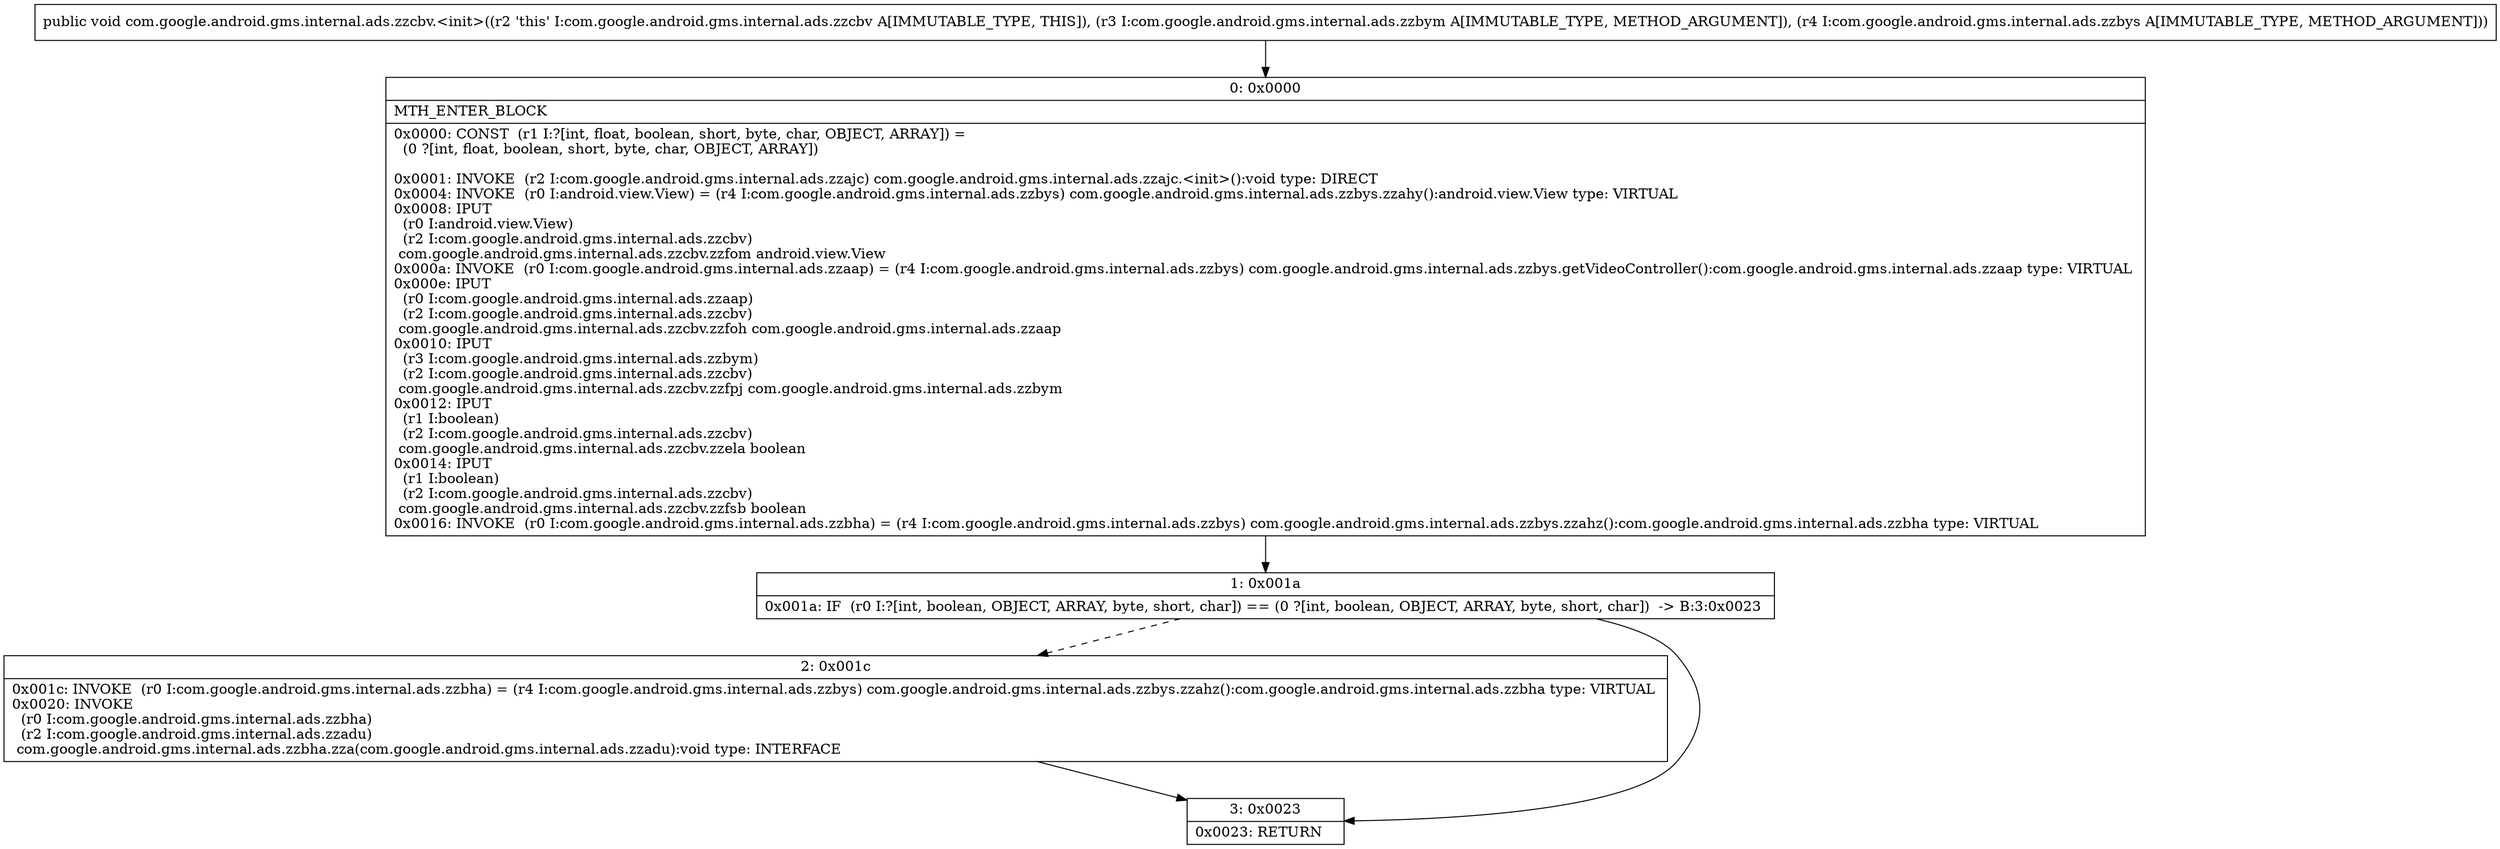 digraph "CFG forcom.google.android.gms.internal.ads.zzcbv.\<init\>(Lcom\/google\/android\/gms\/internal\/ads\/zzbym;Lcom\/google\/android\/gms\/internal\/ads\/zzbys;)V" {
Node_0 [shape=record,label="{0\:\ 0x0000|MTH_ENTER_BLOCK\l|0x0000: CONST  (r1 I:?[int, float, boolean, short, byte, char, OBJECT, ARRAY]) = \l  (0 ?[int, float, boolean, short, byte, char, OBJECT, ARRAY])\l \l0x0001: INVOKE  (r2 I:com.google.android.gms.internal.ads.zzajc) com.google.android.gms.internal.ads.zzajc.\<init\>():void type: DIRECT \l0x0004: INVOKE  (r0 I:android.view.View) = (r4 I:com.google.android.gms.internal.ads.zzbys) com.google.android.gms.internal.ads.zzbys.zzahy():android.view.View type: VIRTUAL \l0x0008: IPUT  \l  (r0 I:android.view.View)\l  (r2 I:com.google.android.gms.internal.ads.zzcbv)\l com.google.android.gms.internal.ads.zzcbv.zzfom android.view.View \l0x000a: INVOKE  (r0 I:com.google.android.gms.internal.ads.zzaap) = (r4 I:com.google.android.gms.internal.ads.zzbys) com.google.android.gms.internal.ads.zzbys.getVideoController():com.google.android.gms.internal.ads.zzaap type: VIRTUAL \l0x000e: IPUT  \l  (r0 I:com.google.android.gms.internal.ads.zzaap)\l  (r2 I:com.google.android.gms.internal.ads.zzcbv)\l com.google.android.gms.internal.ads.zzcbv.zzfoh com.google.android.gms.internal.ads.zzaap \l0x0010: IPUT  \l  (r3 I:com.google.android.gms.internal.ads.zzbym)\l  (r2 I:com.google.android.gms.internal.ads.zzcbv)\l com.google.android.gms.internal.ads.zzcbv.zzfpj com.google.android.gms.internal.ads.zzbym \l0x0012: IPUT  \l  (r1 I:boolean)\l  (r2 I:com.google.android.gms.internal.ads.zzcbv)\l com.google.android.gms.internal.ads.zzcbv.zzela boolean \l0x0014: IPUT  \l  (r1 I:boolean)\l  (r2 I:com.google.android.gms.internal.ads.zzcbv)\l com.google.android.gms.internal.ads.zzcbv.zzfsb boolean \l0x0016: INVOKE  (r0 I:com.google.android.gms.internal.ads.zzbha) = (r4 I:com.google.android.gms.internal.ads.zzbys) com.google.android.gms.internal.ads.zzbys.zzahz():com.google.android.gms.internal.ads.zzbha type: VIRTUAL \l}"];
Node_1 [shape=record,label="{1\:\ 0x001a|0x001a: IF  (r0 I:?[int, boolean, OBJECT, ARRAY, byte, short, char]) == (0 ?[int, boolean, OBJECT, ARRAY, byte, short, char])  \-\> B:3:0x0023 \l}"];
Node_2 [shape=record,label="{2\:\ 0x001c|0x001c: INVOKE  (r0 I:com.google.android.gms.internal.ads.zzbha) = (r4 I:com.google.android.gms.internal.ads.zzbys) com.google.android.gms.internal.ads.zzbys.zzahz():com.google.android.gms.internal.ads.zzbha type: VIRTUAL \l0x0020: INVOKE  \l  (r0 I:com.google.android.gms.internal.ads.zzbha)\l  (r2 I:com.google.android.gms.internal.ads.zzadu)\l com.google.android.gms.internal.ads.zzbha.zza(com.google.android.gms.internal.ads.zzadu):void type: INTERFACE \l}"];
Node_3 [shape=record,label="{3\:\ 0x0023|0x0023: RETURN   \l}"];
MethodNode[shape=record,label="{public void com.google.android.gms.internal.ads.zzcbv.\<init\>((r2 'this' I:com.google.android.gms.internal.ads.zzcbv A[IMMUTABLE_TYPE, THIS]), (r3 I:com.google.android.gms.internal.ads.zzbym A[IMMUTABLE_TYPE, METHOD_ARGUMENT]), (r4 I:com.google.android.gms.internal.ads.zzbys A[IMMUTABLE_TYPE, METHOD_ARGUMENT])) }"];
MethodNode -> Node_0;
Node_0 -> Node_1;
Node_1 -> Node_2[style=dashed];
Node_1 -> Node_3;
Node_2 -> Node_3;
}

